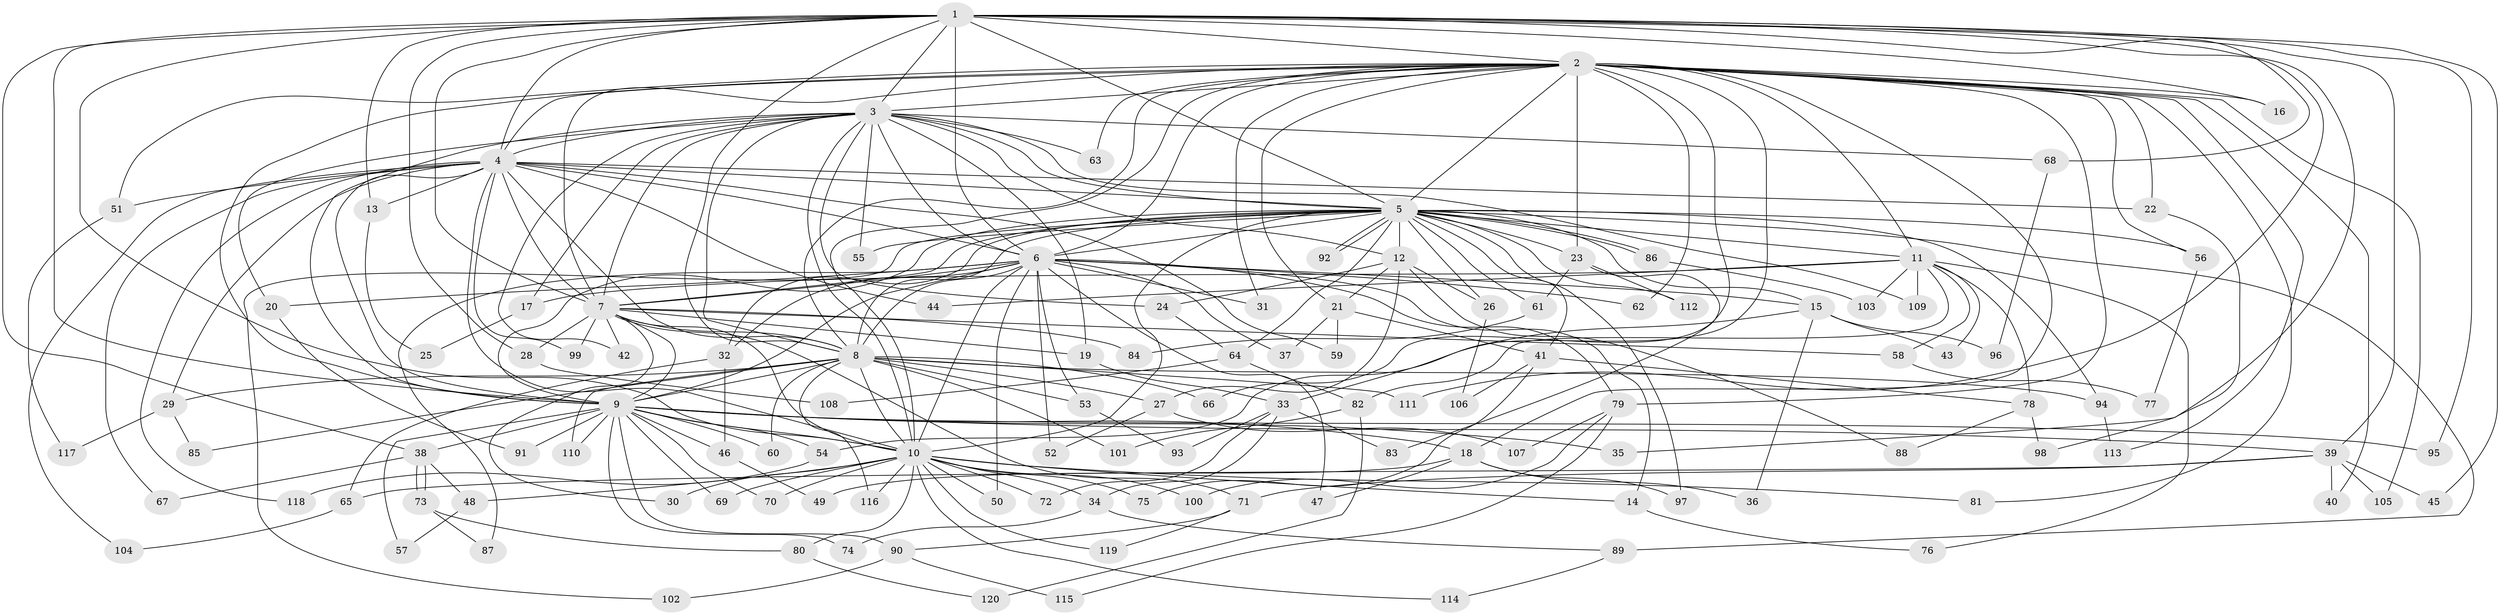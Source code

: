 // coarse degree distribution, {18: 0.020618556701030927, 29: 0.010309278350515464, 27: 0.010309278350515464, 26: 0.010309278350515464, 21: 0.010309278350515464, 15: 0.010309278350515464, 23: 0.020618556701030927, 13: 0.010309278350515464, 7: 0.020618556701030927, 3: 0.17525773195876287, 6: 0.030927835051546393, 2: 0.5567010309278351, 5: 0.061855670103092786, 4: 0.05154639175257732}
// Generated by graph-tools (version 1.1) at 2025/51/02/27/25 19:51:45]
// undirected, 120 vertices, 265 edges
graph export_dot {
graph [start="1"]
  node [color=gray90,style=filled];
  1;
  2;
  3;
  4;
  5;
  6;
  7;
  8;
  9;
  10;
  11;
  12;
  13;
  14;
  15;
  16;
  17;
  18;
  19;
  20;
  21;
  22;
  23;
  24;
  25;
  26;
  27;
  28;
  29;
  30;
  31;
  32;
  33;
  34;
  35;
  36;
  37;
  38;
  39;
  40;
  41;
  42;
  43;
  44;
  45;
  46;
  47;
  48;
  49;
  50;
  51;
  52;
  53;
  54;
  55;
  56;
  57;
  58;
  59;
  60;
  61;
  62;
  63;
  64;
  65;
  66;
  67;
  68;
  69;
  70;
  71;
  72;
  73;
  74;
  75;
  76;
  77;
  78;
  79;
  80;
  81;
  82;
  83;
  84;
  85;
  86;
  87;
  88;
  89;
  90;
  91;
  92;
  93;
  94;
  95;
  96;
  97;
  98;
  99;
  100;
  101;
  102;
  103;
  104;
  105;
  106;
  107;
  108;
  109;
  110;
  111;
  112;
  113;
  114;
  115;
  116;
  117;
  118;
  119;
  120;
  1 -- 2;
  1 -- 3;
  1 -- 4;
  1 -- 5;
  1 -- 6;
  1 -- 7;
  1 -- 8;
  1 -- 9;
  1 -- 10;
  1 -- 13;
  1 -- 16;
  1 -- 28;
  1 -- 35;
  1 -- 38;
  1 -- 39;
  1 -- 45;
  1 -- 68;
  1 -- 95;
  1 -- 111;
  2 -- 3;
  2 -- 4;
  2 -- 5;
  2 -- 6;
  2 -- 7;
  2 -- 8;
  2 -- 9;
  2 -- 10;
  2 -- 11;
  2 -- 16;
  2 -- 18;
  2 -- 21;
  2 -- 22;
  2 -- 23;
  2 -- 31;
  2 -- 33;
  2 -- 40;
  2 -- 51;
  2 -- 56;
  2 -- 62;
  2 -- 63;
  2 -- 66;
  2 -- 79;
  2 -- 81;
  2 -- 105;
  2 -- 113;
  3 -- 4;
  3 -- 5;
  3 -- 6;
  3 -- 7;
  3 -- 8;
  3 -- 9;
  3 -- 10;
  3 -- 12;
  3 -- 17;
  3 -- 19;
  3 -- 20;
  3 -- 24;
  3 -- 42;
  3 -- 55;
  3 -- 63;
  3 -- 68;
  3 -- 109;
  4 -- 5;
  4 -- 6;
  4 -- 7;
  4 -- 8;
  4 -- 9;
  4 -- 10;
  4 -- 13;
  4 -- 22;
  4 -- 29;
  4 -- 44;
  4 -- 51;
  4 -- 59;
  4 -- 67;
  4 -- 99;
  4 -- 104;
  4 -- 118;
  5 -- 6;
  5 -- 7;
  5 -- 8;
  5 -- 9;
  5 -- 10;
  5 -- 11;
  5 -- 12;
  5 -- 15;
  5 -- 23;
  5 -- 26;
  5 -- 32;
  5 -- 41;
  5 -- 55;
  5 -- 56;
  5 -- 61;
  5 -- 64;
  5 -- 86;
  5 -- 86;
  5 -- 89;
  5 -- 92;
  5 -- 92;
  5 -- 94;
  5 -- 97;
  5 -- 102;
  5 -- 112;
  6 -- 7;
  6 -- 8;
  6 -- 9;
  6 -- 10;
  6 -- 14;
  6 -- 15;
  6 -- 20;
  6 -- 31;
  6 -- 32;
  6 -- 37;
  6 -- 47;
  6 -- 50;
  6 -- 52;
  6 -- 53;
  6 -- 62;
  6 -- 79;
  6 -- 87;
  7 -- 8;
  7 -- 9;
  7 -- 10;
  7 -- 19;
  7 -- 28;
  7 -- 30;
  7 -- 42;
  7 -- 58;
  7 -- 71;
  7 -- 84;
  7 -- 99;
  8 -- 9;
  8 -- 10;
  8 -- 27;
  8 -- 29;
  8 -- 53;
  8 -- 60;
  8 -- 66;
  8 -- 85;
  8 -- 94;
  8 -- 101;
  8 -- 110;
  8 -- 111;
  8 -- 116;
  9 -- 10;
  9 -- 18;
  9 -- 35;
  9 -- 38;
  9 -- 39;
  9 -- 46;
  9 -- 54;
  9 -- 57;
  9 -- 60;
  9 -- 69;
  9 -- 70;
  9 -- 74;
  9 -- 90;
  9 -- 91;
  9 -- 95;
  9 -- 110;
  10 -- 14;
  10 -- 30;
  10 -- 34;
  10 -- 48;
  10 -- 50;
  10 -- 69;
  10 -- 70;
  10 -- 72;
  10 -- 75;
  10 -- 80;
  10 -- 81;
  10 -- 100;
  10 -- 114;
  10 -- 116;
  10 -- 119;
  11 -- 17;
  11 -- 43;
  11 -- 44;
  11 -- 58;
  11 -- 76;
  11 -- 78;
  11 -- 82;
  11 -- 103;
  11 -- 109;
  12 -- 21;
  12 -- 24;
  12 -- 26;
  12 -- 27;
  12 -- 88;
  13 -- 25;
  14 -- 76;
  15 -- 36;
  15 -- 43;
  15 -- 54;
  15 -- 96;
  17 -- 25;
  18 -- 36;
  18 -- 47;
  18 -- 49;
  18 -- 97;
  19 -- 33;
  20 -- 91;
  21 -- 37;
  21 -- 41;
  21 -- 59;
  22 -- 98;
  23 -- 61;
  23 -- 83;
  23 -- 112;
  24 -- 64;
  26 -- 106;
  27 -- 52;
  27 -- 107;
  28 -- 108;
  29 -- 85;
  29 -- 117;
  32 -- 46;
  32 -- 65;
  33 -- 34;
  33 -- 72;
  33 -- 83;
  33 -- 93;
  34 -- 74;
  34 -- 89;
  38 -- 48;
  38 -- 67;
  38 -- 73;
  38 -- 73;
  39 -- 40;
  39 -- 45;
  39 -- 65;
  39 -- 71;
  39 -- 105;
  41 -- 75;
  41 -- 78;
  41 -- 106;
  46 -- 49;
  48 -- 57;
  51 -- 117;
  53 -- 93;
  54 -- 118;
  56 -- 77;
  58 -- 77;
  61 -- 84;
  64 -- 82;
  64 -- 108;
  65 -- 104;
  68 -- 96;
  71 -- 90;
  71 -- 119;
  73 -- 80;
  73 -- 87;
  78 -- 88;
  78 -- 98;
  79 -- 100;
  79 -- 107;
  79 -- 115;
  80 -- 120;
  82 -- 101;
  82 -- 120;
  86 -- 103;
  89 -- 114;
  90 -- 102;
  90 -- 115;
  94 -- 113;
}
